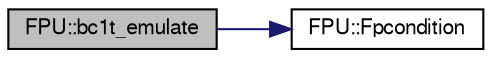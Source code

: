 digraph G
{
  edge [fontname="FreeSans",fontsize="10",labelfontname="FreeSans",labelfontsize="10"];
  node [fontname="FreeSans",fontsize="10",shape=record];
  rankdir=LR;
  Node1 [label="FPU::bc1t_emulate",height=0.2,width=0.4,color="black", fillcolor="grey75", style="filled" fontcolor="black"];
  Node1 -> Node2 [color="midnightblue",fontsize="10",style="solid"];
  Node2 [label="FPU::Fpcondition",height=0.2,width=0.4,color="black", fillcolor="white", style="filled",URL="$classFPU.html#a33b65557a53a4e30657bc9cbb6e43a63"];
}
